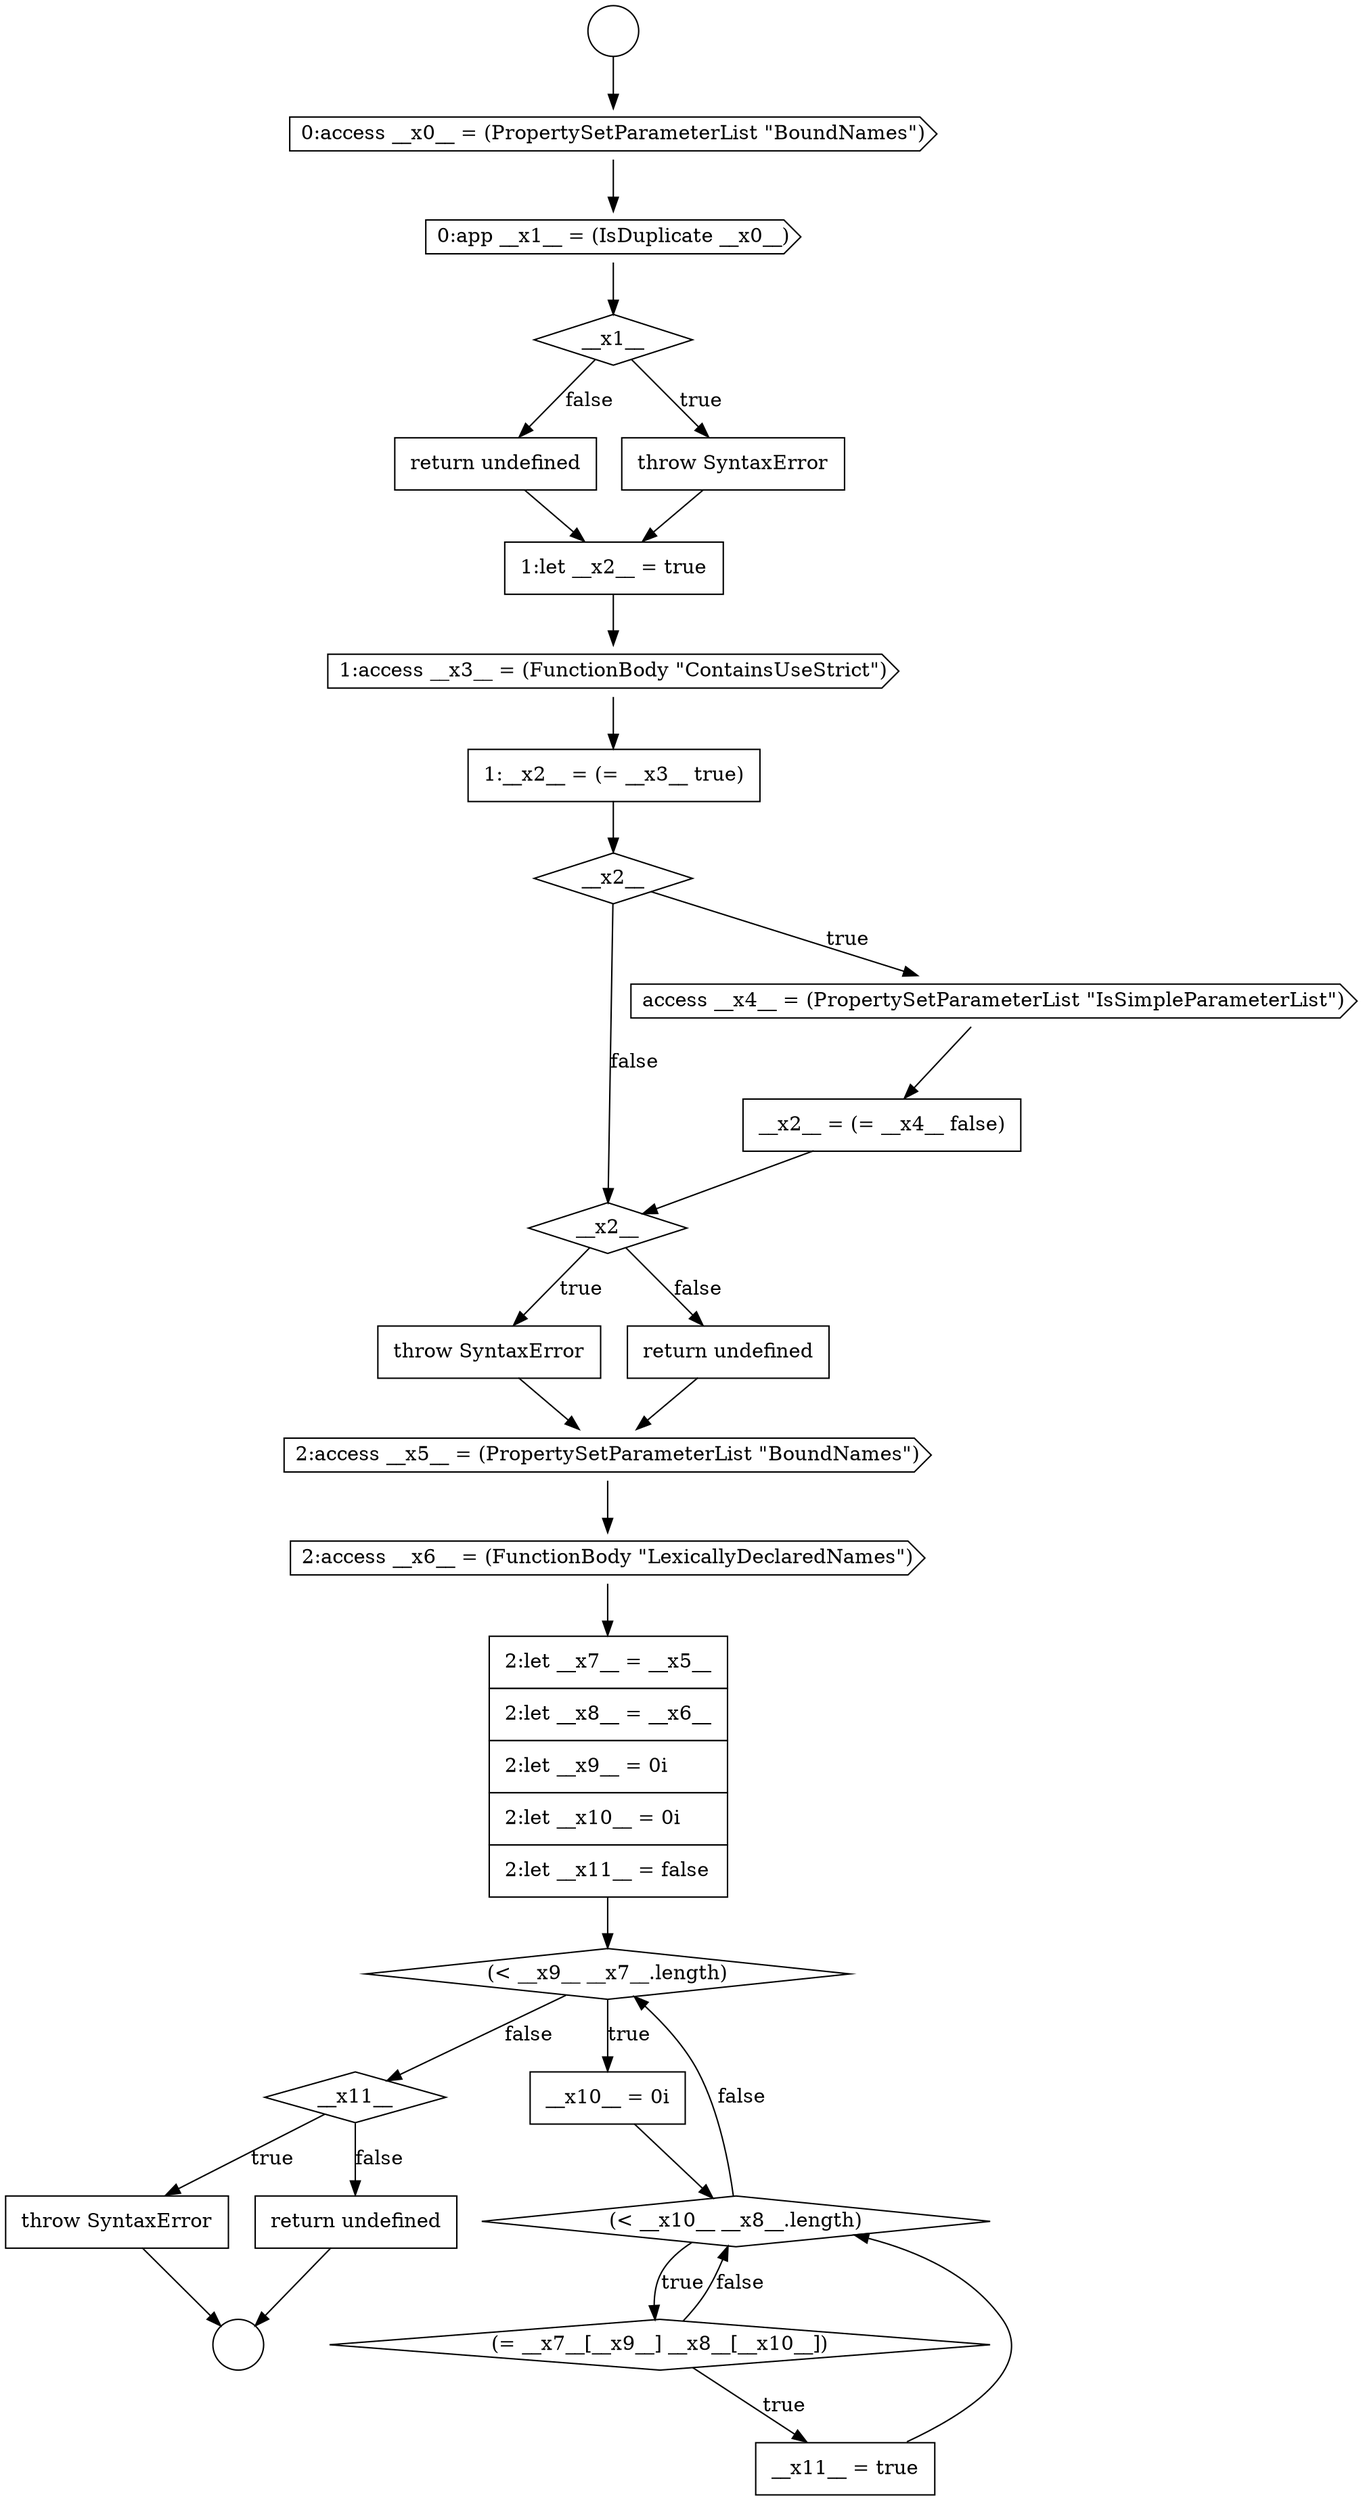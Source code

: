 digraph {
  node16911 [shape=none, margin=0, label=<<font color="black">
    <table border="0" cellborder="1" cellspacing="0" cellpadding="10">
      <tr><td align="left">throw SyntaxError</td></tr>
    </table>
  </font>> color="black" fillcolor="white" style=filled]
  node16898 [shape=none, margin=0, label=<<font color="black">
    <table border="0" cellborder="1" cellspacing="0" cellpadding="10">
      <tr><td align="left">__x2__ = (= __x4__ false)</td></tr>
    </table>
  </font>> color="black" fillcolor="white" style=filled]
  node16894 [shape=cds, label=<<font color="black">1:access __x3__ = (FunctionBody &quot;ContainsUseStrict&quot;)</font>> color="black" fillcolor="white" style=filled]
  node16890 [shape=diamond, label=<<font color="black">__x1__</font>> color="black" fillcolor="white" style=filled]
  node16902 [shape=cds, label=<<font color="black">2:access __x5__ = (PropertySetParameterList &quot;BoundNames&quot;)</font>> color="black" fillcolor="white" style=filled]
  node16899 [shape=diamond, label=<<font color="black">__x2__</font>> color="black" fillcolor="white" style=filled]
  node16903 [shape=cds, label=<<font color="black">2:access __x6__ = (FunctionBody &quot;LexicallyDeclaredNames&quot;)</font>> color="black" fillcolor="white" style=filled]
  node16886 [shape=circle label=" " color="black" fillcolor="white" style=filled]
  node16900 [shape=none, margin=0, label=<<font color="black">
    <table border="0" cellborder="1" cellspacing="0" cellpadding="10">
      <tr><td align="left">throw SyntaxError</td></tr>
    </table>
  </font>> color="black" fillcolor="white" style=filled]
  node16905 [shape=diamond, label=<<font color="black">(&lt; __x9__ __x7__.length)</font>> color="black" fillcolor="white" style=filled]
  node16892 [shape=none, margin=0, label=<<font color="black">
    <table border="0" cellborder="1" cellspacing="0" cellpadding="10">
      <tr><td align="left">return undefined</td></tr>
    </table>
  </font>> color="black" fillcolor="white" style=filled]
  node16907 [shape=diamond, label=<<font color="black">(&lt; __x10__ __x8__.length)</font>> color="black" fillcolor="white" style=filled]
  node16897 [shape=cds, label=<<font color="black">access __x4__ = (PropertySetParameterList &quot;IsSimpleParameterList&quot;)</font>> color="black" fillcolor="white" style=filled]
  node16893 [shape=none, margin=0, label=<<font color="black">
    <table border="0" cellborder="1" cellspacing="0" cellpadding="10">
      <tr><td align="left">1:let __x2__ = true</td></tr>
    </table>
  </font>> color="black" fillcolor="white" style=filled]
  node16910 [shape=diamond, label=<<font color="black">__x11__</font>> color="black" fillcolor="white" style=filled]
  node16889 [shape=cds, label=<<font color="black">0:app __x1__ = (IsDuplicate __x0__)</font>> color="black" fillcolor="white" style=filled]
  node16906 [shape=none, margin=0, label=<<font color="black">
    <table border="0" cellborder="1" cellspacing="0" cellpadding="10">
      <tr><td align="left">__x10__ = 0i</td></tr>
    </table>
  </font>> color="black" fillcolor="white" style=filled]
  node16896 [shape=diamond, label=<<font color="black">__x2__</font>> color="black" fillcolor="white" style=filled]
  node16909 [shape=none, margin=0, label=<<font color="black">
    <table border="0" cellborder="1" cellspacing="0" cellpadding="10">
      <tr><td align="left">__x11__ = true</td></tr>
    </table>
  </font>> color="black" fillcolor="white" style=filled]
  node16904 [shape=none, margin=0, label=<<font color="black">
    <table border="0" cellborder="1" cellspacing="0" cellpadding="10">
      <tr><td align="left">2:let __x7__ = __x5__</td></tr>
      <tr><td align="left">2:let __x8__ = __x6__</td></tr>
      <tr><td align="left">2:let __x9__ = 0i</td></tr>
      <tr><td align="left">2:let __x10__ = 0i</td></tr>
      <tr><td align="left">2:let __x11__ = false</td></tr>
    </table>
  </font>> color="black" fillcolor="white" style=filled]
  node16887 [shape=circle label=" " color="black" fillcolor="white" style=filled]
  node16895 [shape=none, margin=0, label=<<font color="black">
    <table border="0" cellborder="1" cellspacing="0" cellpadding="10">
      <tr><td align="left">1:__x2__ = (= __x3__ true)</td></tr>
    </table>
  </font>> color="black" fillcolor="white" style=filled]
  node16912 [shape=none, margin=0, label=<<font color="black">
    <table border="0" cellborder="1" cellspacing="0" cellpadding="10">
      <tr><td align="left">return undefined</td></tr>
    </table>
  </font>> color="black" fillcolor="white" style=filled]
  node16901 [shape=none, margin=0, label=<<font color="black">
    <table border="0" cellborder="1" cellspacing="0" cellpadding="10">
      <tr><td align="left">return undefined</td></tr>
    </table>
  </font>> color="black" fillcolor="white" style=filled]
  node16888 [shape=cds, label=<<font color="black">0:access __x0__ = (PropertySetParameterList &quot;BoundNames&quot;)</font>> color="black" fillcolor="white" style=filled]
  node16891 [shape=none, margin=0, label=<<font color="black">
    <table border="0" cellborder="1" cellspacing="0" cellpadding="10">
      <tr><td align="left">throw SyntaxError</td></tr>
    </table>
  </font>> color="black" fillcolor="white" style=filled]
  node16908 [shape=diamond, label=<<font color="black">(= __x7__[__x9__] __x8__[__x10__])</font>> color="black" fillcolor="white" style=filled]
  node16891 -> node16893 [ color="black"]
  node16901 -> node16902 [ color="black"]
  node16907 -> node16908 [label=<<font color="black">true</font>> color="black"]
  node16907 -> node16905 [label=<<font color="black">false</font>> color="black"]
  node16903 -> node16904 [ color="black"]
  node16892 -> node16893 [ color="black"]
  node16888 -> node16889 [ color="black"]
  node16895 -> node16896 [ color="black"]
  node16911 -> node16887 [ color="black"]
  node16889 -> node16890 [ color="black"]
  node16898 -> node16899 [ color="black"]
  node16910 -> node16911 [label=<<font color="black">true</font>> color="black"]
  node16910 -> node16912 [label=<<font color="black">false</font>> color="black"]
  node16896 -> node16897 [label=<<font color="black">true</font>> color="black"]
  node16896 -> node16899 [label=<<font color="black">false</font>> color="black"]
  node16905 -> node16906 [label=<<font color="black">true</font>> color="black"]
  node16905 -> node16910 [label=<<font color="black">false</font>> color="black"]
  node16900 -> node16902 [ color="black"]
  node16908 -> node16909 [label=<<font color="black">true</font>> color="black"]
  node16908 -> node16907 [label=<<font color="black">false</font>> color="black"]
  node16909 -> node16907 [ color="black"]
  node16912 -> node16887 [ color="black"]
  node16899 -> node16900 [label=<<font color="black">true</font>> color="black"]
  node16899 -> node16901 [label=<<font color="black">false</font>> color="black"]
  node16906 -> node16907 [ color="black"]
  node16893 -> node16894 [ color="black"]
  node16904 -> node16905 [ color="black"]
  node16902 -> node16903 [ color="black"]
  node16890 -> node16891 [label=<<font color="black">true</font>> color="black"]
  node16890 -> node16892 [label=<<font color="black">false</font>> color="black"]
  node16894 -> node16895 [ color="black"]
  node16886 -> node16888 [ color="black"]
  node16897 -> node16898 [ color="black"]
}

